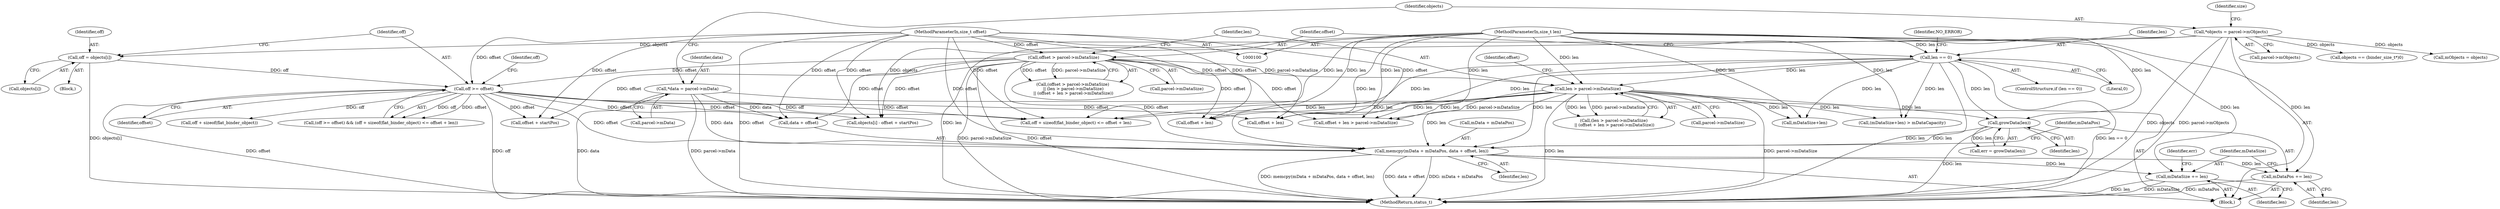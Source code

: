 digraph "0_Android_e68cbc3e9e66df4231e70efa3e9c41abc12aea20@API" {
"1000240" [label="(Call,memcpy(mData + mDataPos, data + offset, len))"];
"1000108" [label="(Call,*data = parcel->mData)"];
"1000148" [label="(Call,offset > parcel->mDataSize)"];
"1000102" [label="(MethodParameterIn,size_t offset)"];
"1000190" [label="(Call,off >= offset)"];
"1000183" [label="(Call,off = objects[i])"];
"1000114" [label="(Call,*objects = parcel->mObjects)"];
"1000231" [label="(Call,growData(len))"];
"1000103" [label="(MethodParameterIn,size_t len)"];
"1000140" [label="(Call,len == 0)"];
"1000154" [label="(Call,len > parcel->mDataSize)"];
"1000248" [label="(Call,mDataPos += len)"];
"1000251" [label="(Call,mDataSize += len)"];
"1000108" [label="(Call,*data = parcel->mData)"];
"1000251" [label="(Call,mDataSize += len)"];
"1000116" [label="(Call,parcel->mObjects)"];
"1000224" [label="(Call,mDataSize+len)"];
"1000185" [label="(Call,objects[i])"];
"1000181" [label="(Block,)"];
"1000114" [label="(Call,*objects = parcel->mObjects)"];
"1000249" [label="(Identifier,mDataPos)"];
"1000184" [label="(Identifier,off)"];
"1000102" [label="(MethodParameterIn,size_t offset)"];
"1000232" [label="(Identifier,len)"];
"1000244" [label="(Call,data + offset)"];
"1000191" [label="(Identifier,off)"];
"1000223" [label="(Call,(mDataSize+len) > mDataCapacity)"];
"1000159" [label="(Call,offset + len > parcel->mDataSize)"];
"1000141" [label="(Identifier,len)"];
"1000149" [label="(Identifier,offset)"];
"1000160" [label="(Call,offset + len)"];
"1000142" [label="(Literal,0)"];
"1000183" [label="(Call,off = objects[i])"];
"1000110" [label="(Call,parcel->mData)"];
"1000190" [label="(Call,off >= offset)"];
"1000255" [label="(Identifier,err)"];
"1000140" [label="(Call,len == 0)"];
"1000252" [label="(Identifier,mDataSize)"];
"1000291" [label="(Call,objects == (binder_size_t*)0)"];
"1000156" [label="(Call,parcel->mDataSize)"];
"1000248" [label="(Call,mDataPos += len)"];
"1000150" [label="(Call,parcel->mDataSize)"];
"1000380" [label="(MethodReturn,status_t)"];
"1000229" [label="(Call,err = growData(len))"];
"1000253" [label="(Identifier,len)"];
"1000327" [label="(Call,offset + startPos)"];
"1000154" [label="(Call,len > parcel->mDataSize)"];
"1000147" [label="(Call,(offset > parcel->mDataSize)\n || (len > parcel->mDataSize)\n || (offset + len > parcel->mDataSize))"];
"1000145" [label="(Identifier,NO_ERROR)"];
"1000148" [label="(Call,offset > parcel->mDataSize)"];
"1000109" [label="(Identifier,data)"];
"1000193" [label="(Call,off + sizeof(flat_binder_object) <= offset + len)"];
"1000241" [label="(Call,mData + mDataPos)"];
"1000240" [label="(Call,memcpy(mData + mDataPos, data + offset, len))"];
"1000247" [label="(Identifier,len)"];
"1000323" [label="(Call,objects[i] - offset + startPos)"];
"1000192" [label="(Identifier,offset)"];
"1000153" [label="(Call,(len > parcel->mDataSize)\n || (offset + len > parcel->mDataSize))"];
"1000104" [label="(Block,)"];
"1000115" [label="(Identifier,objects)"];
"1000103" [label="(MethodParameterIn,size_t len)"];
"1000299" [label="(Call,mObjects = objects)"];
"1000195" [label="(Identifier,off)"];
"1000121" [label="(Identifier,size)"];
"1000189" [label="(Call,(off >= offset) && (off + sizeof(flat_binder_object) <= offset + len))"];
"1000139" [label="(ControlStructure,if (len == 0))"];
"1000198" [label="(Call,offset + len)"];
"1000194" [label="(Call,off + sizeof(flat_binder_object))"];
"1000231" [label="(Call,growData(len))"];
"1000161" [label="(Identifier,offset)"];
"1000250" [label="(Identifier,len)"];
"1000155" [label="(Identifier,len)"];
"1000240" -> "1000104"  [label="AST: "];
"1000240" -> "1000247"  [label="CFG: "];
"1000241" -> "1000240"  [label="AST: "];
"1000244" -> "1000240"  [label="AST: "];
"1000247" -> "1000240"  [label="AST: "];
"1000249" -> "1000240"  [label="CFG: "];
"1000240" -> "1000380"  [label="DDG: memcpy(mData + mDataPos, data + offset, len)"];
"1000240" -> "1000380"  [label="DDG: data + offset"];
"1000240" -> "1000380"  [label="DDG: mData + mDataPos"];
"1000108" -> "1000240"  [label="DDG: data"];
"1000148" -> "1000240"  [label="DDG: offset"];
"1000190" -> "1000240"  [label="DDG: offset"];
"1000102" -> "1000240"  [label="DDG: offset"];
"1000231" -> "1000240"  [label="DDG: len"];
"1000103" -> "1000240"  [label="DDG: len"];
"1000140" -> "1000240"  [label="DDG: len"];
"1000154" -> "1000240"  [label="DDG: len"];
"1000240" -> "1000248"  [label="DDG: len"];
"1000240" -> "1000251"  [label="DDG: len"];
"1000108" -> "1000104"  [label="AST: "];
"1000108" -> "1000110"  [label="CFG: "];
"1000109" -> "1000108"  [label="AST: "];
"1000110" -> "1000108"  [label="AST: "];
"1000115" -> "1000108"  [label="CFG: "];
"1000108" -> "1000380"  [label="DDG: parcel->mData"];
"1000108" -> "1000380"  [label="DDG: data"];
"1000108" -> "1000244"  [label="DDG: data"];
"1000148" -> "1000147"  [label="AST: "];
"1000148" -> "1000150"  [label="CFG: "];
"1000149" -> "1000148"  [label="AST: "];
"1000150" -> "1000148"  [label="AST: "];
"1000155" -> "1000148"  [label="CFG: "];
"1000147" -> "1000148"  [label="CFG: "];
"1000148" -> "1000380"  [label="DDG: offset"];
"1000148" -> "1000380"  [label="DDG: parcel->mDataSize"];
"1000148" -> "1000147"  [label="DDG: offset"];
"1000148" -> "1000147"  [label="DDG: parcel->mDataSize"];
"1000102" -> "1000148"  [label="DDG: offset"];
"1000148" -> "1000154"  [label="DDG: parcel->mDataSize"];
"1000148" -> "1000159"  [label="DDG: offset"];
"1000148" -> "1000160"  [label="DDG: offset"];
"1000148" -> "1000190"  [label="DDG: offset"];
"1000148" -> "1000244"  [label="DDG: offset"];
"1000148" -> "1000323"  [label="DDG: offset"];
"1000148" -> "1000327"  [label="DDG: offset"];
"1000102" -> "1000100"  [label="AST: "];
"1000102" -> "1000380"  [label="DDG: offset"];
"1000102" -> "1000159"  [label="DDG: offset"];
"1000102" -> "1000160"  [label="DDG: offset"];
"1000102" -> "1000190"  [label="DDG: offset"];
"1000102" -> "1000193"  [label="DDG: offset"];
"1000102" -> "1000198"  [label="DDG: offset"];
"1000102" -> "1000244"  [label="DDG: offset"];
"1000102" -> "1000323"  [label="DDG: offset"];
"1000102" -> "1000327"  [label="DDG: offset"];
"1000190" -> "1000189"  [label="AST: "];
"1000190" -> "1000192"  [label="CFG: "];
"1000191" -> "1000190"  [label="AST: "];
"1000192" -> "1000190"  [label="AST: "];
"1000195" -> "1000190"  [label="CFG: "];
"1000189" -> "1000190"  [label="CFG: "];
"1000190" -> "1000380"  [label="DDG: off"];
"1000190" -> "1000380"  [label="DDG: offset"];
"1000190" -> "1000189"  [label="DDG: off"];
"1000190" -> "1000189"  [label="DDG: offset"];
"1000183" -> "1000190"  [label="DDG: off"];
"1000190" -> "1000193"  [label="DDG: off"];
"1000190" -> "1000193"  [label="DDG: offset"];
"1000190" -> "1000194"  [label="DDG: off"];
"1000190" -> "1000198"  [label="DDG: offset"];
"1000190" -> "1000244"  [label="DDG: offset"];
"1000190" -> "1000323"  [label="DDG: offset"];
"1000190" -> "1000327"  [label="DDG: offset"];
"1000183" -> "1000181"  [label="AST: "];
"1000183" -> "1000185"  [label="CFG: "];
"1000184" -> "1000183"  [label="AST: "];
"1000185" -> "1000183"  [label="AST: "];
"1000191" -> "1000183"  [label="CFG: "];
"1000183" -> "1000380"  [label="DDG: objects[i]"];
"1000114" -> "1000183"  [label="DDG: objects"];
"1000114" -> "1000104"  [label="AST: "];
"1000114" -> "1000116"  [label="CFG: "];
"1000115" -> "1000114"  [label="AST: "];
"1000116" -> "1000114"  [label="AST: "];
"1000121" -> "1000114"  [label="CFG: "];
"1000114" -> "1000380"  [label="DDG: objects"];
"1000114" -> "1000380"  [label="DDG: parcel->mObjects"];
"1000114" -> "1000291"  [label="DDG: objects"];
"1000114" -> "1000299"  [label="DDG: objects"];
"1000114" -> "1000323"  [label="DDG: objects"];
"1000231" -> "1000229"  [label="AST: "];
"1000231" -> "1000232"  [label="CFG: "];
"1000232" -> "1000231"  [label="AST: "];
"1000229" -> "1000231"  [label="CFG: "];
"1000231" -> "1000380"  [label="DDG: len"];
"1000231" -> "1000229"  [label="DDG: len"];
"1000103" -> "1000231"  [label="DDG: len"];
"1000140" -> "1000231"  [label="DDG: len"];
"1000154" -> "1000231"  [label="DDG: len"];
"1000103" -> "1000100"  [label="AST: "];
"1000103" -> "1000380"  [label="DDG: len"];
"1000103" -> "1000140"  [label="DDG: len"];
"1000103" -> "1000154"  [label="DDG: len"];
"1000103" -> "1000159"  [label="DDG: len"];
"1000103" -> "1000160"  [label="DDG: len"];
"1000103" -> "1000193"  [label="DDG: len"];
"1000103" -> "1000198"  [label="DDG: len"];
"1000103" -> "1000223"  [label="DDG: len"];
"1000103" -> "1000224"  [label="DDG: len"];
"1000103" -> "1000248"  [label="DDG: len"];
"1000103" -> "1000251"  [label="DDG: len"];
"1000140" -> "1000139"  [label="AST: "];
"1000140" -> "1000142"  [label="CFG: "];
"1000141" -> "1000140"  [label="AST: "];
"1000142" -> "1000140"  [label="AST: "];
"1000145" -> "1000140"  [label="CFG: "];
"1000149" -> "1000140"  [label="CFG: "];
"1000140" -> "1000380"  [label="DDG: len"];
"1000140" -> "1000380"  [label="DDG: len == 0"];
"1000140" -> "1000154"  [label="DDG: len"];
"1000140" -> "1000193"  [label="DDG: len"];
"1000140" -> "1000198"  [label="DDG: len"];
"1000140" -> "1000223"  [label="DDG: len"];
"1000140" -> "1000224"  [label="DDG: len"];
"1000154" -> "1000153"  [label="AST: "];
"1000154" -> "1000156"  [label="CFG: "];
"1000155" -> "1000154"  [label="AST: "];
"1000156" -> "1000154"  [label="AST: "];
"1000161" -> "1000154"  [label="CFG: "];
"1000153" -> "1000154"  [label="CFG: "];
"1000154" -> "1000380"  [label="DDG: len"];
"1000154" -> "1000380"  [label="DDG: parcel->mDataSize"];
"1000154" -> "1000153"  [label="DDG: len"];
"1000154" -> "1000153"  [label="DDG: parcel->mDataSize"];
"1000154" -> "1000159"  [label="DDG: len"];
"1000154" -> "1000159"  [label="DDG: parcel->mDataSize"];
"1000154" -> "1000160"  [label="DDG: len"];
"1000154" -> "1000193"  [label="DDG: len"];
"1000154" -> "1000198"  [label="DDG: len"];
"1000154" -> "1000223"  [label="DDG: len"];
"1000154" -> "1000224"  [label="DDG: len"];
"1000248" -> "1000104"  [label="AST: "];
"1000248" -> "1000250"  [label="CFG: "];
"1000249" -> "1000248"  [label="AST: "];
"1000250" -> "1000248"  [label="AST: "];
"1000252" -> "1000248"  [label="CFG: "];
"1000248" -> "1000380"  [label="DDG: mDataPos"];
"1000251" -> "1000104"  [label="AST: "];
"1000251" -> "1000253"  [label="CFG: "];
"1000252" -> "1000251"  [label="AST: "];
"1000253" -> "1000251"  [label="AST: "];
"1000255" -> "1000251"  [label="CFG: "];
"1000251" -> "1000380"  [label="DDG: len"];
"1000251" -> "1000380"  [label="DDG: mDataSize"];
}
